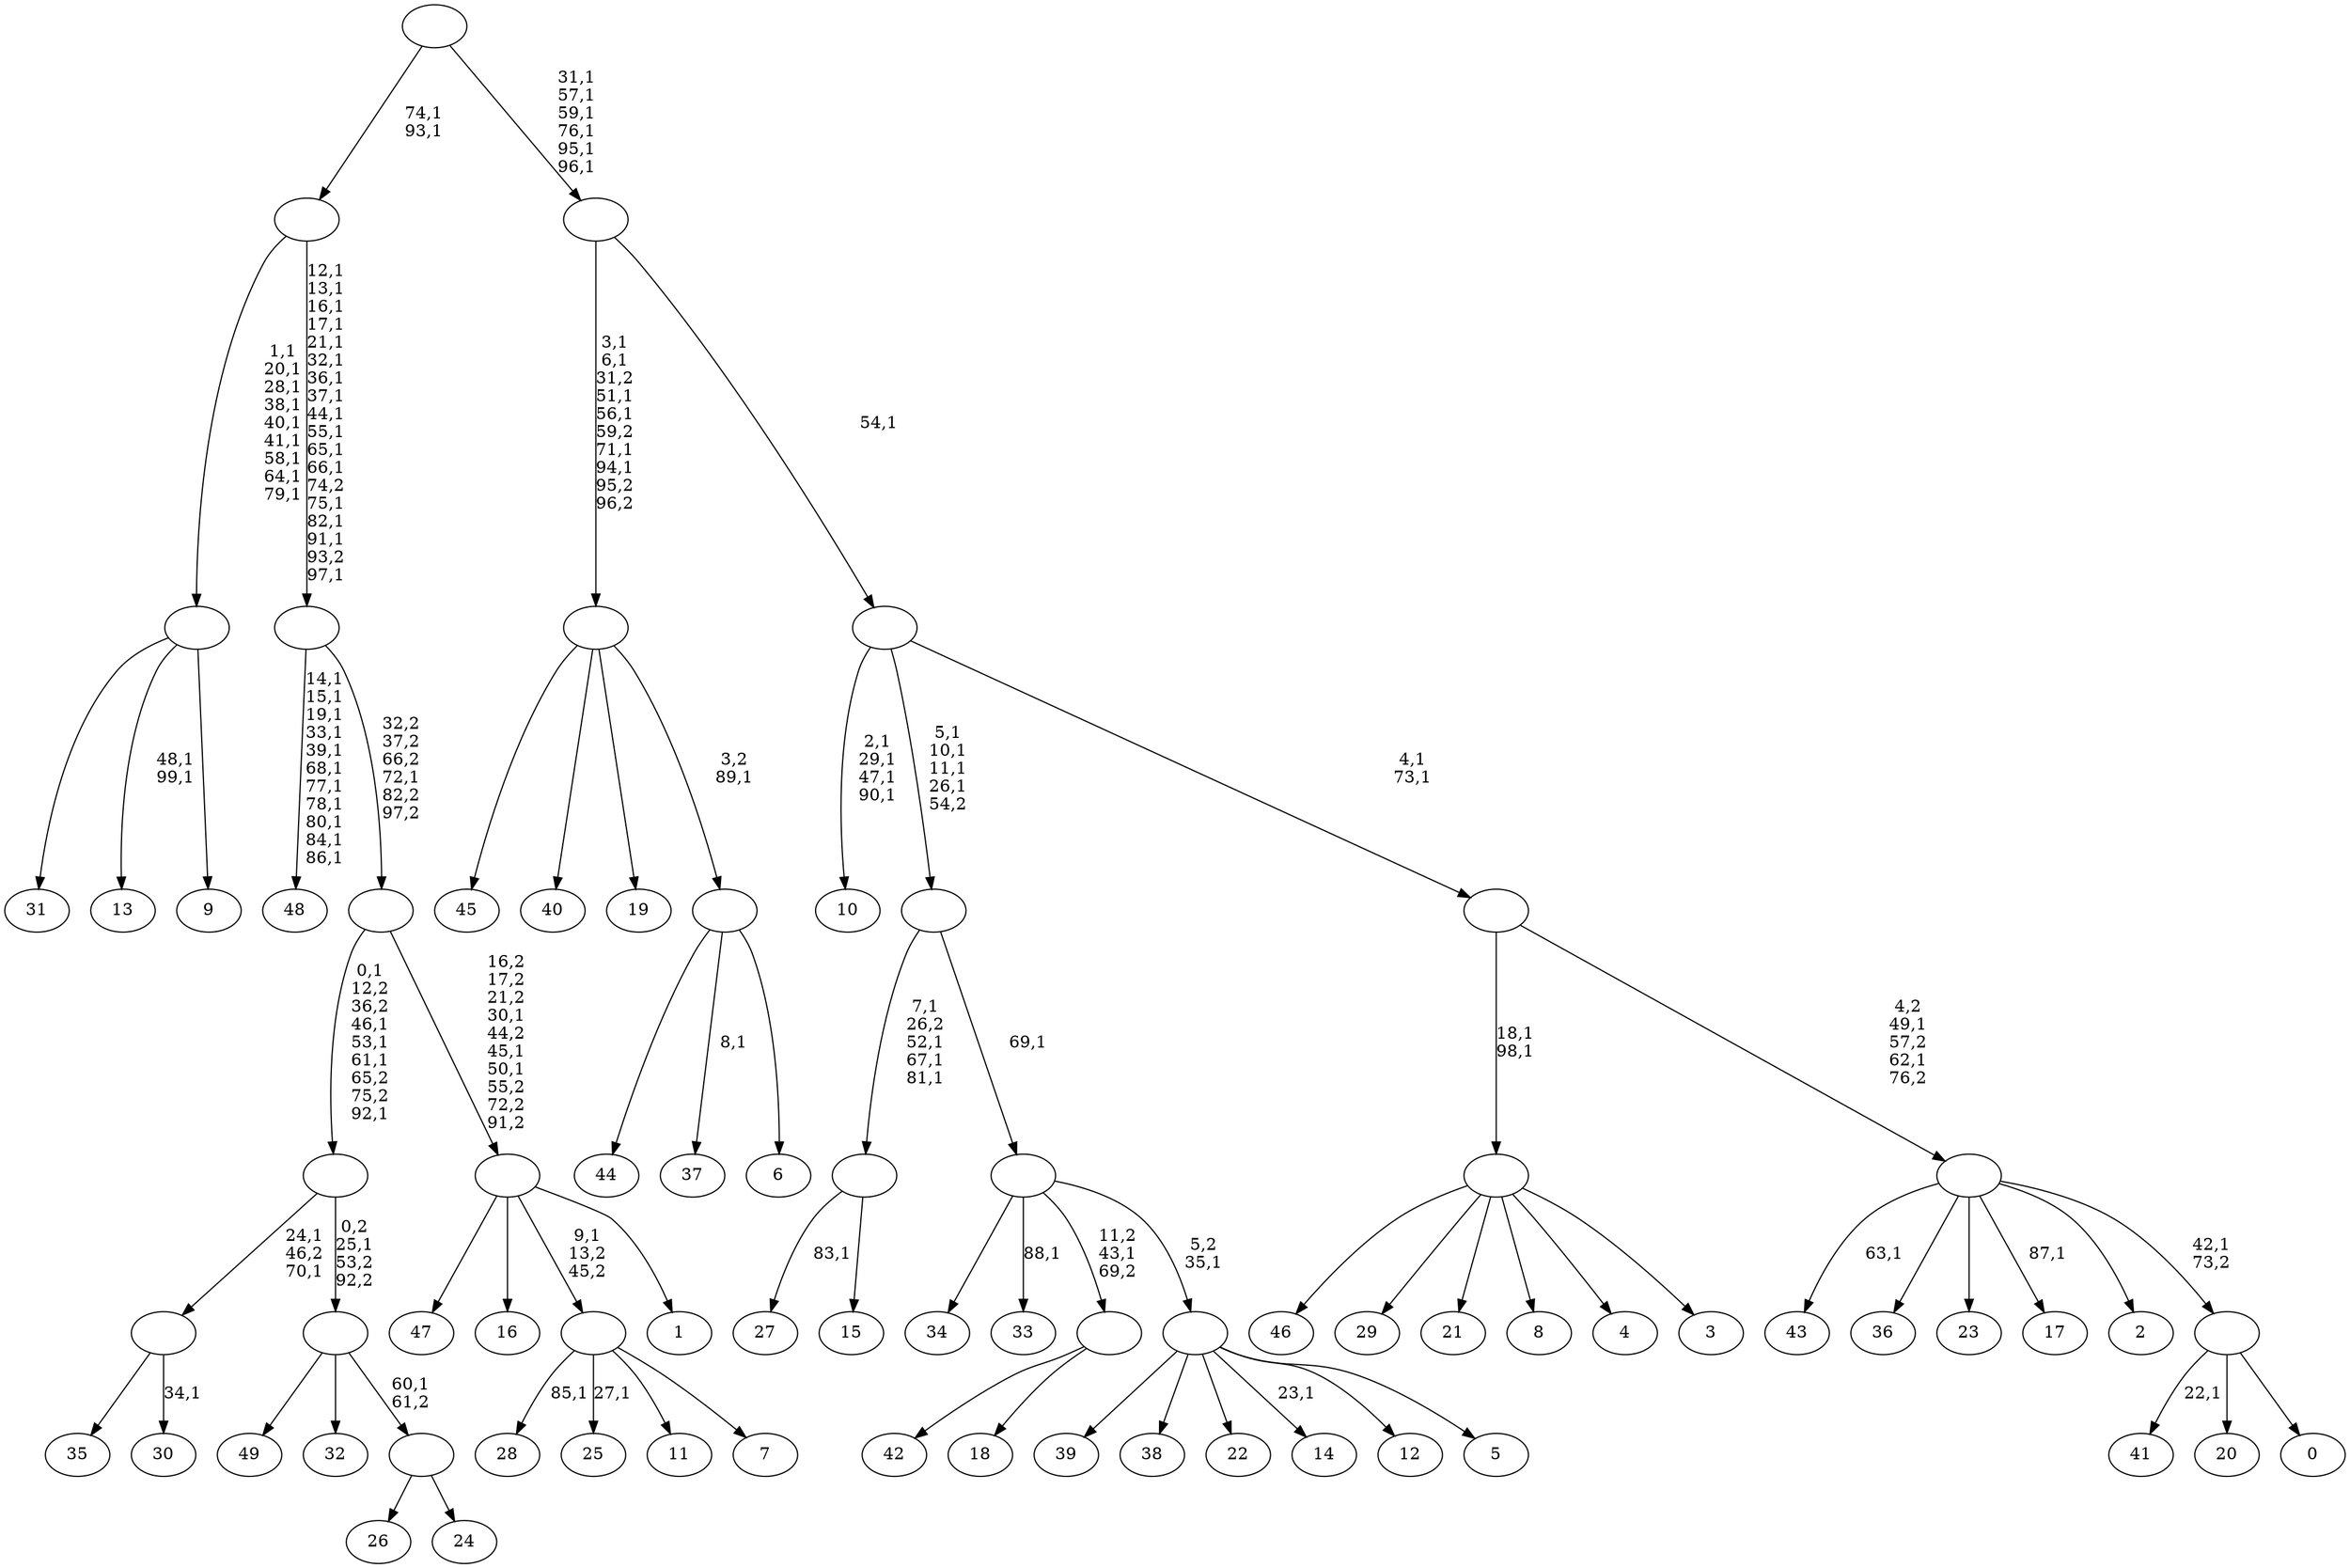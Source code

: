 digraph T {
	150 [label="49"]
	149 [label="48"]
	137 [label="47"]
	136 [label="46"]
	135 [label="45"]
	134 [label="44"]
	133 [label="43"]
	131 [label="42"]
	130 [label="41"]
	128 [label="40"]
	127 [label="39"]
	126 [label="38"]
	125 [label="37"]
	123 [label="36"]
	122 [label="35"]
	121 [label="34"]
	120 [label="33"]
	118 [label="32"]
	117 [label="31"]
	116 [label="30"]
	114 [label=""]
	112 [label="29"]
	111 [label="28"]
	109 [label="27"]
	107 [label="26"]
	106 [label="25"]
	104 [label="24"]
	103 [label=""]
	102 [label=""]
	101 [label=""]
	96 [label="23"]
	95 [label="22"]
	94 [label="21"]
	93 [label="20"]
	92 [label="19"]
	91 [label="18"]
	90 [label=""]
	89 [label="17"]
	87 [label="16"]
	86 [label="15"]
	85 [label=""]
	81 [label="14"]
	79 [label="13"]
	76 [label="12"]
	75 [label="11"]
	74 [label="10"]
	69 [label="9"]
	68 [label=""]
	59 [label="8"]
	58 [label="7"]
	57 [label=""]
	56 [label="6"]
	55 [label=""]
	54 [label=""]
	48 [label="5"]
	47 [label=""]
	46 [label=""]
	45 [label=""]
	41 [label="4"]
	40 [label="3"]
	39 [label=""]
	37 [label="2"]
	36 [label="1"]
	35 [label=""]
	32 [label=""]
	31 [label=""]
	15 [label=""]
	13 [label="0"]
	12 [label=""]
	11 [label=""]
	9 [label=""]
	7 [label=""]
	6 [label=""]
	0 [label=""]
	114 -> 116 [label="34,1"]
	114 -> 122 [label=""]
	103 -> 107 [label=""]
	103 -> 104 [label=""]
	102 -> 150 [label=""]
	102 -> 118 [label=""]
	102 -> 103 [label="60,1\n61,2"]
	101 -> 114 [label="24,1\n46,2\n70,1"]
	101 -> 102 [label="0,2\n25,1\n53,2\n92,2"]
	90 -> 131 [label=""]
	90 -> 91 [label=""]
	85 -> 109 [label="83,1"]
	85 -> 86 [label=""]
	68 -> 79 [label="48,1\n99,1"]
	68 -> 117 [label=""]
	68 -> 69 [label=""]
	57 -> 106 [label="27,1"]
	57 -> 111 [label="85,1"]
	57 -> 75 [label=""]
	57 -> 58 [label=""]
	55 -> 125 [label="8,1"]
	55 -> 134 [label=""]
	55 -> 56 [label=""]
	54 -> 135 [label=""]
	54 -> 128 [label=""]
	54 -> 92 [label=""]
	54 -> 55 [label="3,2\n89,1"]
	47 -> 81 [label="23,1"]
	47 -> 127 [label=""]
	47 -> 126 [label=""]
	47 -> 95 [label=""]
	47 -> 76 [label=""]
	47 -> 48 [label=""]
	46 -> 120 [label="88,1"]
	46 -> 121 [label=""]
	46 -> 90 [label="11,2\n43,1\n69,2"]
	46 -> 47 [label="5,2\n35,1"]
	45 -> 85 [label="7,1\n26,2\n52,1\n67,1\n81,1"]
	45 -> 46 [label="69,1"]
	39 -> 136 [label=""]
	39 -> 112 [label=""]
	39 -> 94 [label=""]
	39 -> 59 [label=""]
	39 -> 41 [label=""]
	39 -> 40 [label=""]
	35 -> 137 [label=""]
	35 -> 87 [label=""]
	35 -> 57 [label="9,1\n13,2\n45,2"]
	35 -> 36 [label=""]
	32 -> 35 [label="16,2\n17,2\n21,2\n30,1\n44,2\n45,1\n50,1\n55,2\n72,2\n91,2"]
	32 -> 101 [label="0,1\n12,2\n36,2\n46,1\n53,1\n61,1\n65,2\n75,2\n92,1"]
	31 -> 149 [label="14,1\n15,1\n19,1\n33,1\n39,1\n68,1\n77,1\n78,1\n80,1\n84,1\n86,1"]
	31 -> 32 [label="32,2\n37,2\n66,2\n72,1\n82,2\n97,2"]
	15 -> 31 [label="12,1\n13,1\n16,1\n17,1\n21,1\n32,1\n36,1\n37,1\n44,1\n55,1\n65,1\n66,1\n74,2\n75,1\n82,1\n91,1\n93,2\n97,1"]
	15 -> 68 [label="1,1\n20,1\n28,1\n38,1\n40,1\n41,1\n58,1\n64,1\n79,1"]
	12 -> 130 [label="22,1"]
	12 -> 93 [label=""]
	12 -> 13 [label=""]
	11 -> 89 [label="87,1"]
	11 -> 133 [label="63,1"]
	11 -> 123 [label=""]
	11 -> 96 [label=""]
	11 -> 37 [label=""]
	11 -> 12 [label="42,1\n73,2"]
	9 -> 11 [label="4,2\n49,1\n57,2\n62,1\n76,2"]
	9 -> 39 [label="18,1\n98,1"]
	7 -> 9 [label="4,1\n73,1"]
	7 -> 45 [label="5,1\n10,1\n11,1\n26,1\n54,2"]
	7 -> 74 [label="2,1\n29,1\n47,1\n90,1"]
	6 -> 54 [label="3,1\n6,1\n31,2\n51,1\n56,1\n59,2\n71,1\n94,1\n95,2\n96,2"]
	6 -> 7 [label="54,1"]
	0 -> 6 [label="31,1\n57,1\n59,1\n76,1\n95,1\n96,1"]
	0 -> 15 [label="74,1\n93,1"]
}
